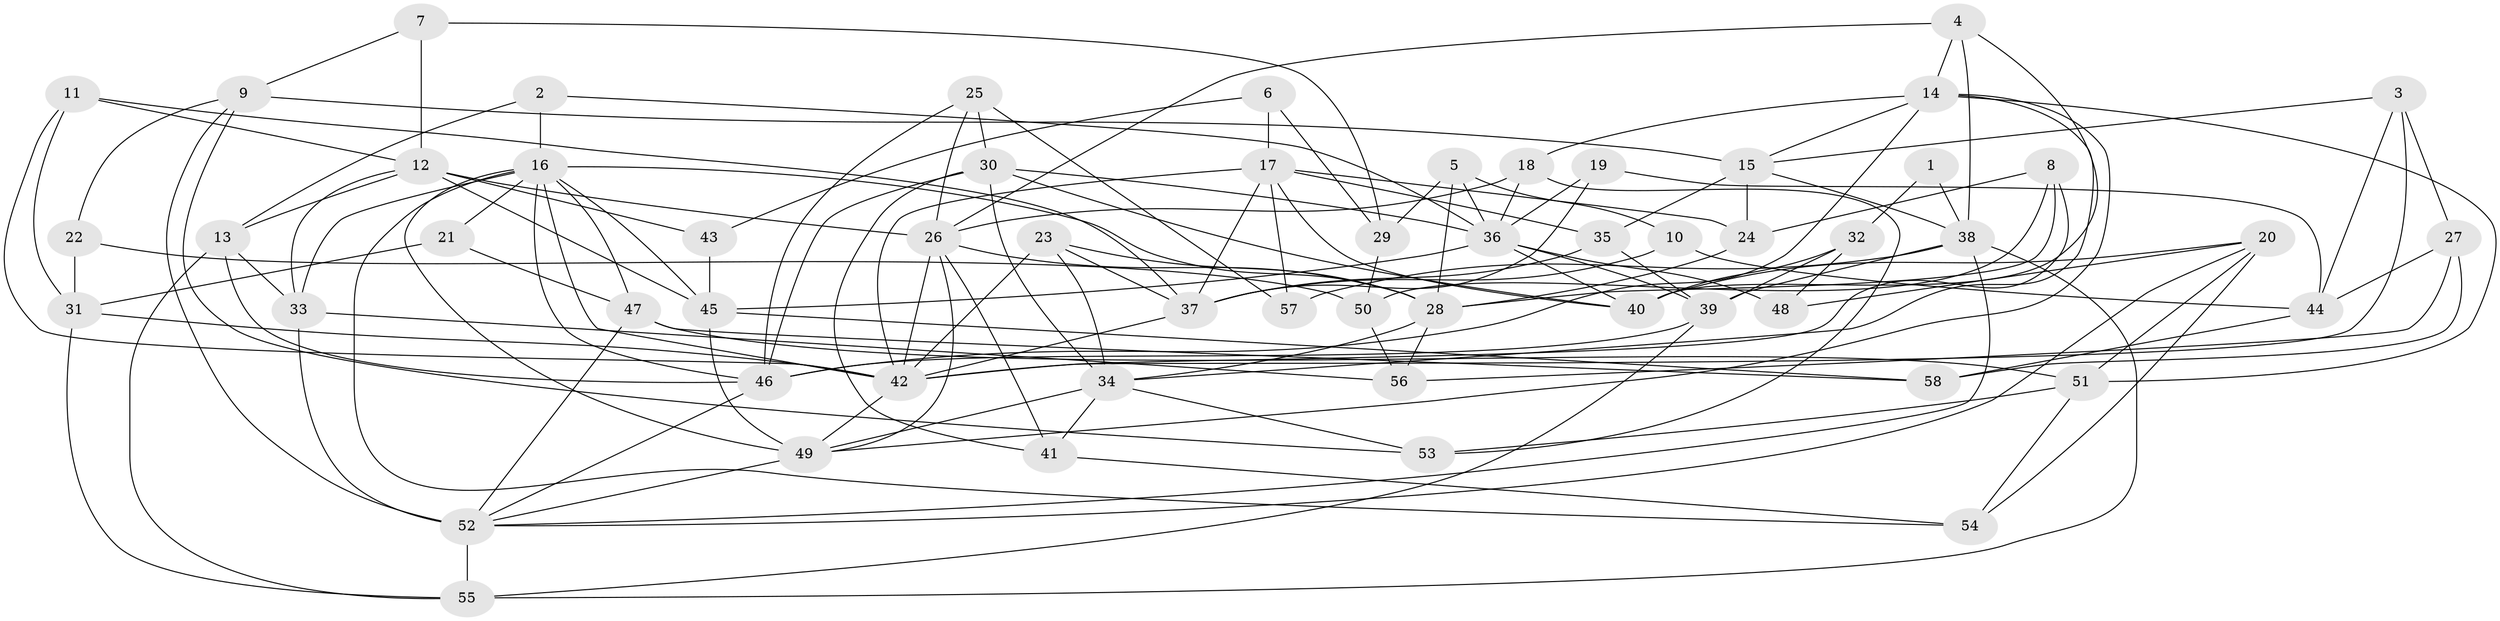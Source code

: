 // original degree distribution, {4: 0.3103448275862069, 3: 0.28448275862068967, 6: 0.1206896551724138, 2: 0.10344827586206896, 5: 0.14655172413793102, 7: 0.034482758620689655}
// Generated by graph-tools (version 1.1) at 2025/02/03/09/25 03:02:10]
// undirected, 58 vertices, 146 edges
graph export_dot {
graph [start="1"]
  node [color=gray90,style=filled];
  1;
  2;
  3;
  4;
  5;
  6;
  7;
  8;
  9;
  10;
  11;
  12;
  13;
  14;
  15;
  16;
  17;
  18;
  19;
  20;
  21;
  22;
  23;
  24;
  25;
  26;
  27;
  28;
  29;
  30;
  31;
  32;
  33;
  34;
  35;
  36;
  37;
  38;
  39;
  40;
  41;
  42;
  43;
  44;
  45;
  46;
  47;
  48;
  49;
  50;
  51;
  52;
  53;
  54;
  55;
  56;
  57;
  58;
  1 -- 32 [weight=1.0];
  1 -- 38 [weight=2.0];
  2 -- 13 [weight=1.0];
  2 -- 16 [weight=1.0];
  2 -- 36 [weight=1.0];
  3 -- 15 [weight=1.0];
  3 -- 27 [weight=1.0];
  3 -- 42 [weight=2.0];
  3 -- 44 [weight=1.0];
  4 -- 14 [weight=1.0];
  4 -- 26 [weight=1.0];
  4 -- 38 [weight=1.0];
  4 -- 40 [weight=1.0];
  5 -- 10 [weight=1.0];
  5 -- 28 [weight=1.0];
  5 -- 29 [weight=1.0];
  5 -- 36 [weight=1.0];
  6 -- 17 [weight=1.0];
  6 -- 29 [weight=1.0];
  6 -- 43 [weight=1.0];
  7 -- 9 [weight=1.0];
  7 -- 12 [weight=1.0];
  7 -- 29 [weight=1.0];
  8 -- 24 [weight=1.0];
  8 -- 28 [weight=1.0];
  8 -- 42 [weight=1.0];
  8 -- 50 [weight=1.0];
  9 -- 15 [weight=2.0];
  9 -- 22 [weight=1.0];
  9 -- 52 [weight=1.0];
  9 -- 53 [weight=1.0];
  10 -- 37 [weight=1.0];
  10 -- 44 [weight=1.0];
  11 -- 12 [weight=1.0];
  11 -- 31 [weight=1.0];
  11 -- 37 [weight=1.0];
  11 -- 42 [weight=1.0];
  12 -- 13 [weight=1.0];
  12 -- 26 [weight=1.0];
  12 -- 33 [weight=1.0];
  12 -- 43 [weight=1.0];
  12 -- 45 [weight=1.0];
  13 -- 33 [weight=1.0];
  13 -- 46 [weight=2.0];
  13 -- 55 [weight=2.0];
  14 -- 15 [weight=1.0];
  14 -- 18 [weight=1.0];
  14 -- 34 [weight=1.0];
  14 -- 46 [weight=1.0];
  14 -- 49 [weight=1.0];
  14 -- 51 [weight=1.0];
  15 -- 24 [weight=1.0];
  15 -- 35 [weight=1.0];
  15 -- 38 [weight=2.0];
  16 -- 21 [weight=1.0];
  16 -- 28 [weight=1.0];
  16 -- 33 [weight=1.0];
  16 -- 42 [weight=1.0];
  16 -- 45 [weight=2.0];
  16 -- 46 [weight=1.0];
  16 -- 47 [weight=1.0];
  16 -- 49 [weight=2.0];
  16 -- 54 [weight=1.0];
  17 -- 24 [weight=1.0];
  17 -- 35 [weight=1.0];
  17 -- 37 [weight=1.0];
  17 -- 40 [weight=1.0];
  17 -- 42 [weight=1.0];
  17 -- 57 [weight=1.0];
  18 -- 26 [weight=1.0];
  18 -- 36 [weight=1.0];
  18 -- 53 [weight=1.0];
  19 -- 36 [weight=1.0];
  19 -- 37 [weight=1.0];
  19 -- 44 [weight=1.0];
  20 -- 40 [weight=1.0];
  20 -- 48 [weight=1.0];
  20 -- 51 [weight=1.0];
  20 -- 52 [weight=1.0];
  20 -- 54 [weight=1.0];
  21 -- 31 [weight=2.0];
  21 -- 47 [weight=2.0];
  22 -- 31 [weight=1.0];
  22 -- 50 [weight=1.0];
  23 -- 28 [weight=1.0];
  23 -- 34 [weight=2.0];
  23 -- 37 [weight=1.0];
  23 -- 42 [weight=1.0];
  24 -- 28 [weight=1.0];
  25 -- 26 [weight=1.0];
  25 -- 30 [weight=1.0];
  25 -- 46 [weight=1.0];
  25 -- 57 [weight=1.0];
  26 -- 28 [weight=1.0];
  26 -- 41 [weight=1.0];
  26 -- 42 [weight=2.0];
  26 -- 49 [weight=1.0];
  27 -- 44 [weight=1.0];
  27 -- 56 [weight=1.0];
  27 -- 58 [weight=1.0];
  28 -- 34 [weight=1.0];
  28 -- 56 [weight=1.0];
  29 -- 50 [weight=1.0];
  30 -- 34 [weight=1.0];
  30 -- 36 [weight=1.0];
  30 -- 40 [weight=1.0];
  30 -- 41 [weight=1.0];
  30 -- 46 [weight=1.0];
  31 -- 42 [weight=1.0];
  31 -- 55 [weight=1.0];
  32 -- 39 [weight=1.0];
  32 -- 40 [weight=1.0];
  32 -- 48 [weight=1.0];
  33 -- 52 [weight=2.0];
  33 -- 56 [weight=1.0];
  34 -- 41 [weight=1.0];
  34 -- 49 [weight=1.0];
  34 -- 53 [weight=1.0];
  35 -- 37 [weight=1.0];
  35 -- 39 [weight=2.0];
  36 -- 39 [weight=1.0];
  36 -- 40 [weight=1.0];
  36 -- 45 [weight=1.0];
  36 -- 48 [weight=1.0];
  37 -- 42 [weight=2.0];
  38 -- 39 [weight=2.0];
  38 -- 52 [weight=1.0];
  38 -- 55 [weight=1.0];
  38 -- 57 [weight=1.0];
  39 -- 46 [weight=2.0];
  39 -- 55 [weight=2.0];
  41 -- 54 [weight=1.0];
  42 -- 49 [weight=1.0];
  43 -- 45 [weight=1.0];
  44 -- 58 [weight=2.0];
  45 -- 49 [weight=1.0];
  45 -- 58 [weight=1.0];
  46 -- 52 [weight=1.0];
  47 -- 51 [weight=2.0];
  47 -- 52 [weight=1.0];
  47 -- 58 [weight=1.0];
  49 -- 52 [weight=1.0];
  50 -- 56 [weight=1.0];
  51 -- 53 [weight=1.0];
  51 -- 54 [weight=1.0];
  52 -- 55 [weight=3.0];
}
